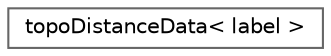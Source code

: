 digraph "Graphical Class Hierarchy"
{
 // LATEX_PDF_SIZE
  bgcolor="transparent";
  edge [fontname=Helvetica,fontsize=10,labelfontname=Helvetica,labelfontsize=10];
  node [fontname=Helvetica,fontsize=10,shape=box,height=0.2,width=0.4];
  rankdir="LR";
  Node0 [id="Node000000",label="topoDistanceData\< label \>",height=0.2,width=0.4,color="grey40", fillcolor="white", style="filled",URL="$classFoam_1_1topoDistanceData.html",tooltip=" "];
}
